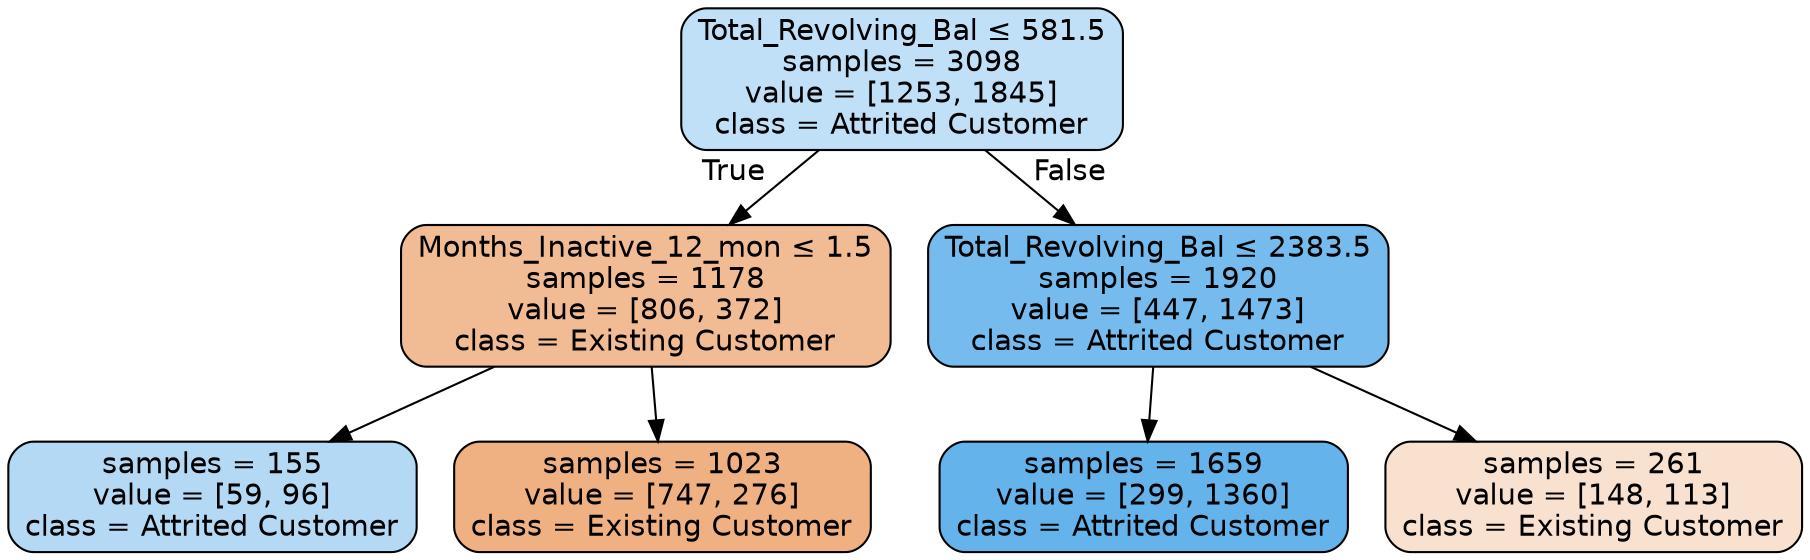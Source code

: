 digraph Tree {
node [shape=box, style="filled, rounded", color="black", fontname=helvetica] ;
edge [fontname=helvetica] ;
0 [label=<Total_Revolving_Bal &le; 581.5<br/>samples = 3098<br/>value = [1253, 1845]<br/>class = Attrited Customer>, fillcolor="#bfe0f7"] ;
1 [label=<Months_Inactive_12_mon &le; 1.5<br/>samples = 1178<br/>value = [806, 372]<br/>class = Existing Customer>, fillcolor="#f1bb94"] ;
0 -> 1 [labeldistance=2.5, labelangle=45, headlabel="True"] ;
2 [label=<samples = 155<br/>value = [59, 96]<br/>class = Attrited Customer>, fillcolor="#b3d9f5"] ;
1 -> 2 ;
3 [label=<samples = 1023<br/>value = [747, 276]<br/>class = Existing Customer>, fillcolor="#efb082"] ;
1 -> 3 ;
4 [label=<Total_Revolving_Bal &le; 2383.5<br/>samples = 1920<br/>value = [447, 1473]<br/>class = Attrited Customer>, fillcolor="#75bbed"] ;
0 -> 4 [labeldistance=2.5, labelangle=-45, headlabel="False"] ;
5 [label=<samples = 1659<br/>value = [299, 1360]<br/>class = Attrited Customer>, fillcolor="#65b3eb"] ;
4 -> 5 ;
6 [label=<samples = 261<br/>value = [148, 113]<br/>class = Existing Customer>, fillcolor="#f9e1d0"] ;
4 -> 6 ;
}
